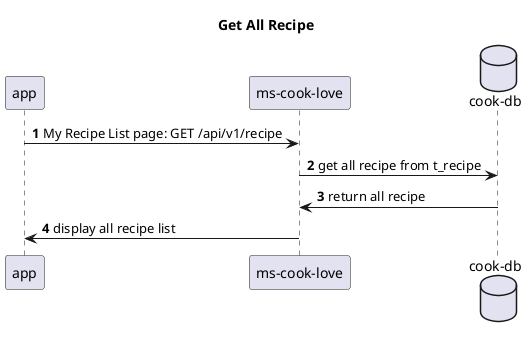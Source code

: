 @startuml
'https://plantuml.com/sequence-diagram

title Get All Recipe
autonumber
participant app
participant "ms-cook-love" as mcl
database "cook-db" as db

app -> mcl: My Recipe List page: GET /api/v1/recipe
mcl -> db: get all recipe from t_recipe
db -> mcl: return all recipe
mcl -> app: display all recipe list

@enduml
